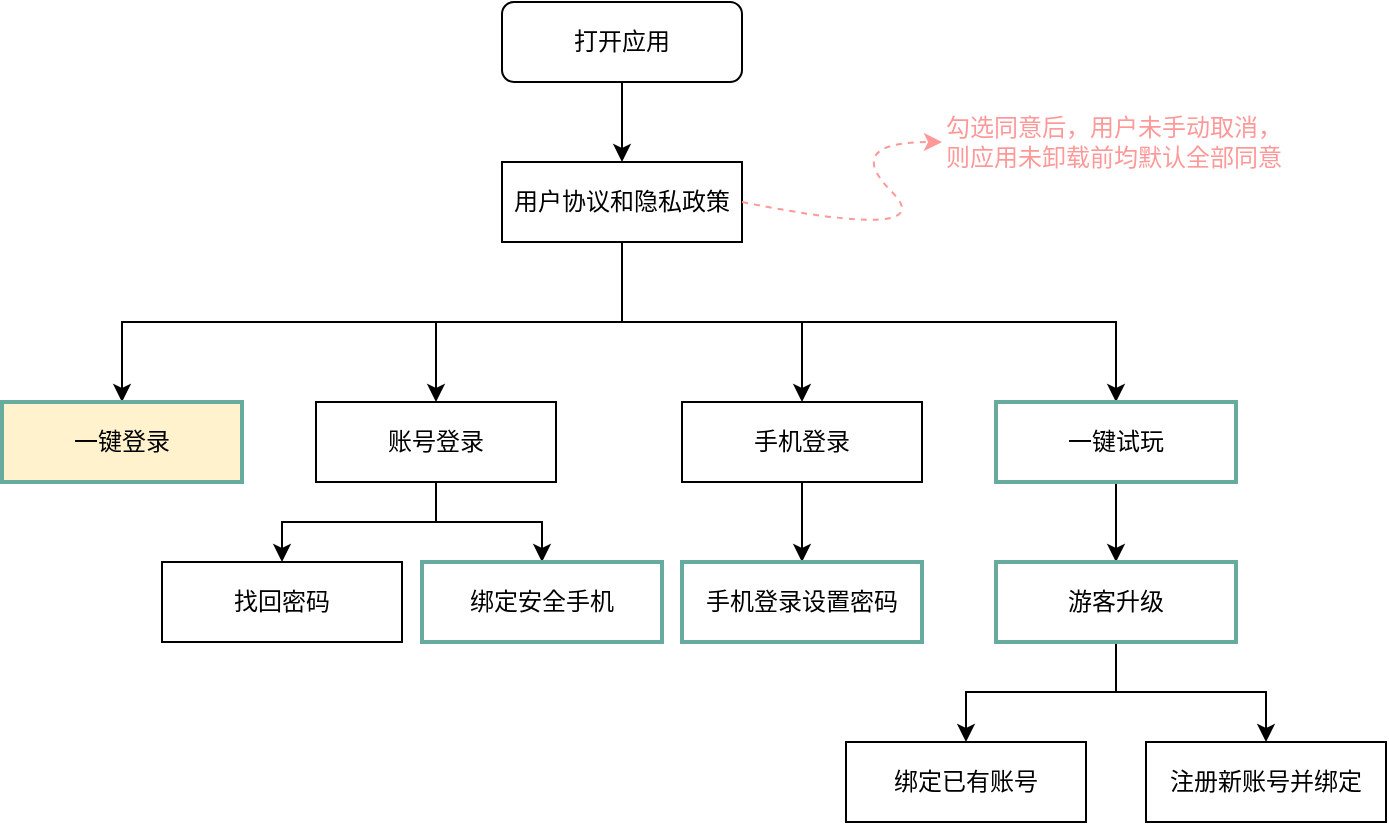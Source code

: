 <mxfile version="13.3.8" type="github">
  <diagram id="C5RBs43oDa-KdzZeNtuy" name="Page-1">
    <mxGraphModel grid="1" dx="1185" dy="660" gridSize="10" guides="1" tooltips="1" connect="1" arrows="1" fold="1" page="1" pageScale="1" pageWidth="827" pageHeight="1169" math="0" shadow="0">
      <root>
        <mxCell id="WIyWlLk6GJQsqaUBKTNV-0" />
        <mxCell id="WIyWlLk6GJQsqaUBKTNV-1" parent="WIyWlLk6GJQsqaUBKTNV-0" />
        <mxCell id="WIyWlLk6GJQsqaUBKTNV-2" value="" parent="WIyWlLk6GJQsqaUBKTNV-1" style="rounded=0;html=1;jettySize=auto;orthogonalLoop=1;fontSize=11;endArrow=classic;endFill=1;strokeWidth=1;shadow=0;labelBackgroundColor=none;edgeStyle=orthogonalEdgeStyle;exitX=0.5;exitY=1;exitDx=0;exitDy=0;" source="WIyWlLk6GJQsqaUBKTNV-3" target="8nNFKOxT-fI5mrnP_jaA-1" edge="1">
          <mxGeometry as="geometry" relative="1">
            <mxPoint as="targetPoint" x="220" y="210" />
          </mxGeometry>
        </mxCell>
        <mxCell id="8nNFKOxT-fI5mrnP_jaA-5" parent="WIyWlLk6GJQsqaUBKTNV-1" style="edgeStyle=orthogonalEdgeStyle;rounded=0;orthogonalLoop=1;jettySize=auto;html=1;entryX=0.5;entryY=0;entryDx=0;entryDy=0;" source="WIyWlLk6GJQsqaUBKTNV-3" target="8nNFKOxT-fI5mrnP_jaA-2" edge="1">
          <mxGeometry as="geometry" relative="1" />
        </mxCell>
        <mxCell id="8nNFKOxT-fI5mrnP_jaA-6" parent="WIyWlLk6GJQsqaUBKTNV-1" style="edgeStyle=orthogonalEdgeStyle;rounded=0;orthogonalLoop=1;jettySize=auto;html=1;" source="WIyWlLk6GJQsqaUBKTNV-3" target="8nNFKOxT-fI5mrnP_jaA-3" edge="1">
          <mxGeometry as="geometry" relative="1" />
        </mxCell>
        <mxCell id="8nNFKOxT-fI5mrnP_jaA-7" parent="WIyWlLk6GJQsqaUBKTNV-1" style="edgeStyle=orthogonalEdgeStyle;rounded=0;orthogonalLoop=1;jettySize=auto;html=1;exitX=0.5;exitY=1;exitDx=0;exitDy=0;" source="WIyWlLk6GJQsqaUBKTNV-3" target="8nNFKOxT-fI5mrnP_jaA-4" edge="1">
          <mxGeometry as="geometry" relative="1" />
        </mxCell>
        <mxCell id="WIyWlLk6GJQsqaUBKTNV-3" value="用户协议和隐私政策" parent="WIyWlLk6GJQsqaUBKTNV-1" style="rounded=0;whiteSpace=wrap;html=1;fontSize=12;glass=0;strokeWidth=1;shadow=0;" vertex="1">
          <mxGeometry as="geometry" x="330" y="120" width="120" height="40" />
        </mxCell>
        <mxCell id="8nNFKOxT-fI5mrnP_jaA-1" value="一键登录" parent="WIyWlLk6GJQsqaUBKTNV-1" style="rounded=0;whiteSpace=wrap;html=1;fillColor=#fff2cc;strokeColor=#67AB9F;strokeWidth=2;" vertex="1">
          <mxGeometry as="geometry" x="80" y="240" width="120" height="40" />
        </mxCell>
        <mxCell id="CfEWSLOesOpHqbWoGamh-16" parent="WIyWlLk6GJQsqaUBKTNV-1" style="edgeStyle=orthogonalEdgeStyle;rounded=0;orthogonalLoop=1;jettySize=auto;html=1;entryX=0.5;entryY=0;entryDx=0;entryDy=0;endArrow=classic;endFill=1;strokeColor=#000000;fontColor=#000000;" source="8nNFKOxT-fI5mrnP_jaA-2" target="CfEWSLOesOpHqbWoGamh-15" edge="1">
          <mxGeometry as="geometry" relative="1" />
        </mxCell>
        <mxCell id="CfEWSLOesOpHqbWoGamh-20" parent="WIyWlLk6GJQsqaUBKTNV-1" style="edgeStyle=orthogonalEdgeStyle;rounded=0;orthogonalLoop=1;jettySize=auto;html=1;endArrow=classic;endFill=1;strokeColor=#000000;fontColor=#000000;" source="8nNFKOxT-fI5mrnP_jaA-2" target="CfEWSLOesOpHqbWoGamh-19" edge="1">
          <mxGeometry as="geometry" relative="1" />
        </mxCell>
        <mxCell id="8nNFKOxT-fI5mrnP_jaA-2" value="账号登录" parent="WIyWlLk6GJQsqaUBKTNV-1" style="rounded=0;whiteSpace=wrap;html=1;" vertex="1">
          <mxGeometry as="geometry" x="237" y="240" width="120" height="40" />
        </mxCell>
        <mxCell id="CfEWSLOesOpHqbWoGamh-14" parent="WIyWlLk6GJQsqaUBKTNV-1" style="edgeStyle=orthogonalEdgeStyle;rounded=0;orthogonalLoop=1;jettySize=auto;html=1;entryX=0.5;entryY=0;entryDx=0;entryDy=0;endArrow=classic;endFill=1;strokeColor=#000000;fontColor=#000000;" source="8nNFKOxT-fI5mrnP_jaA-3" target="CfEWSLOesOpHqbWoGamh-13" edge="1">
          <mxGeometry as="geometry" relative="1" />
        </mxCell>
        <mxCell id="8nNFKOxT-fI5mrnP_jaA-3" value="手机登录" parent="WIyWlLk6GJQsqaUBKTNV-1" style="rounded=0;whiteSpace=wrap;html=1;" vertex="1">
          <mxGeometry as="geometry" x="420" y="240" width="120" height="40" />
        </mxCell>
        <mxCell id="CfEWSLOesOpHqbWoGamh-10" parent="WIyWlLk6GJQsqaUBKTNV-1" style="edgeStyle=orthogonalEdgeStyle;rounded=0;orthogonalLoop=1;jettySize=auto;html=1;entryX=0.5;entryY=0;entryDx=0;entryDy=0;endArrow=classic;endFill=1;" source="8nNFKOxT-fI5mrnP_jaA-4" target="CfEWSLOesOpHqbWoGamh-7" edge="1">
          <mxGeometry as="geometry" relative="1" />
        </mxCell>
        <mxCell id="8nNFKOxT-fI5mrnP_jaA-4" value="一键试玩" parent="WIyWlLk6GJQsqaUBKTNV-1" style="rounded=0;whiteSpace=wrap;html=1;strokeColor=#67AB9F;strokeWidth=2;" vertex="1">
          <mxGeometry as="geometry" x="577" y="240" width="120" height="40" />
        </mxCell>
        <mxCell id="CfEWSLOesOpHqbWoGamh-4" parent="WIyWlLk6GJQsqaUBKTNV-1" style="edgeStyle=orthogonalEdgeStyle;rounded=0;orthogonalLoop=1;jettySize=auto;html=1;entryX=0.5;entryY=0;entryDx=0;entryDy=0;endArrow=classic;endFill=1;" source="CfEWSLOesOpHqbWoGamh-3" target="WIyWlLk6GJQsqaUBKTNV-3" edge="1">
          <mxGeometry as="geometry" relative="1" />
        </mxCell>
        <mxCell id="CfEWSLOesOpHqbWoGamh-3" value="打开应用" parent="WIyWlLk6GJQsqaUBKTNV-1" style="rounded=1;whiteSpace=wrap;html=1;fontSize=12;glass=0;strokeWidth=1;shadow=0;sketch=0;" vertex="1">
          <mxGeometry as="geometry" x="330" y="40" width="120" height="40" />
        </mxCell>
        <mxCell id="CfEWSLOesOpHqbWoGamh-5" value="" parent="WIyWlLk6GJQsqaUBKTNV-1" style="curved=1;endArrow=classic;html=1;exitX=1;exitY=0.5;exitDx=0;exitDy=0;dashed=1;strokeColor=#FF9999;" source="WIyWlLk6GJQsqaUBKTNV-3" edge="1">
          <mxGeometry as="geometry" relative="1" width="50" height="50">
            <mxPoint as="sourcePoint" x="500" y="160" />
            <mxPoint as="targetPoint" x="550" y="110" />
            <Array as="points">
              <mxPoint x="550" y="160" />
              <mxPoint x="500" y="110" />
            </Array>
          </mxGeometry>
        </mxCell>
        <mxCell id="CfEWSLOesOpHqbWoGamh-6" value="勾选同意后，用户未手动取消，则应用未卸载前均默认全部同意" parent="WIyWlLk6GJQsqaUBKTNV-1" style="text;html=1;strokeColor=none;fillColor=none;align=left;verticalAlign=middle;whiteSpace=wrap;rounded=0;shadow=0;glass=0;sketch=0;fontColor=#FF9999;" vertex="1">
          <mxGeometry as="geometry" x="550" y="100" width="180" height="20" />
        </mxCell>
        <mxCell id="CfEWSLOesOpHqbWoGamh-11" parent="WIyWlLk6GJQsqaUBKTNV-1" style="edgeStyle=orthogonalEdgeStyle;rounded=0;orthogonalLoop=1;jettySize=auto;html=1;entryX=0.5;entryY=0;entryDx=0;entryDy=0;endArrow=classic;endFill=1;strokeColor=#000000;fontColor=#000000;" source="CfEWSLOesOpHqbWoGamh-7" target="CfEWSLOesOpHqbWoGamh-8" edge="1">
          <mxGeometry as="geometry" relative="1" />
        </mxCell>
        <mxCell id="CfEWSLOesOpHqbWoGamh-12" parent="WIyWlLk6GJQsqaUBKTNV-1" style="edgeStyle=orthogonalEdgeStyle;rounded=0;orthogonalLoop=1;jettySize=auto;html=1;entryX=0.5;entryY=0;entryDx=0;entryDy=0;endArrow=classic;endFill=1;strokeColor=#000000;fontColor=#000000;" source="CfEWSLOesOpHqbWoGamh-7" target="CfEWSLOesOpHqbWoGamh-9" edge="1">
          <mxGeometry as="geometry" relative="1" />
        </mxCell>
        <mxCell id="CfEWSLOesOpHqbWoGamh-7" value="游客升级" parent="WIyWlLk6GJQsqaUBKTNV-1" style="rounded=0;whiteSpace=wrap;html=1;strokeColor=#67AB9F;strokeWidth=2;" vertex="1">
          <mxGeometry as="geometry" x="577" y="320" width="120" height="40" />
        </mxCell>
        <mxCell id="CfEWSLOesOpHqbWoGamh-8" value="绑定已有账号" parent="WIyWlLk6GJQsqaUBKTNV-1" style="rounded=0;whiteSpace=wrap;html=1;" vertex="1">
          <mxGeometry as="geometry" x="502" y="410" width="120" height="40" />
        </mxCell>
        <mxCell id="CfEWSLOesOpHqbWoGamh-9" value="注册新账号并绑定" parent="WIyWlLk6GJQsqaUBKTNV-1" style="rounded=0;whiteSpace=wrap;html=1;" vertex="1">
          <mxGeometry as="geometry" x="652" y="410" width="120" height="40" />
        </mxCell>
        <mxCell id="CfEWSLOesOpHqbWoGamh-13" value="手机登录设置密码" parent="WIyWlLk6GJQsqaUBKTNV-1" style="rounded=0;whiteSpace=wrap;html=1;strokeColor=#67AB9F;strokeWidth=2;" vertex="1">
          <mxGeometry as="geometry" x="420" y="320" width="120" height="40" />
        </mxCell>
        <mxCell id="CfEWSLOesOpHqbWoGamh-15" value="绑定安全手机" parent="WIyWlLk6GJQsqaUBKTNV-1" style="rounded=0;whiteSpace=wrap;html=1;strokeColor=#67AB9F;strokeWidth=2;" vertex="1">
          <mxGeometry as="geometry" x="290" y="320" width="120" height="40" />
        </mxCell>
        <mxCell id="CfEWSLOesOpHqbWoGamh-19" value="找回密码" parent="WIyWlLk6GJQsqaUBKTNV-1" style="rounded=0;whiteSpace=wrap;html=1;strokeWidth=1;" vertex="1">
          <mxGeometry as="geometry" x="160" y="320" width="120" height="40" />
        </mxCell>
      </root>
    </mxGraphModel>
  </diagram>
</mxfile>
